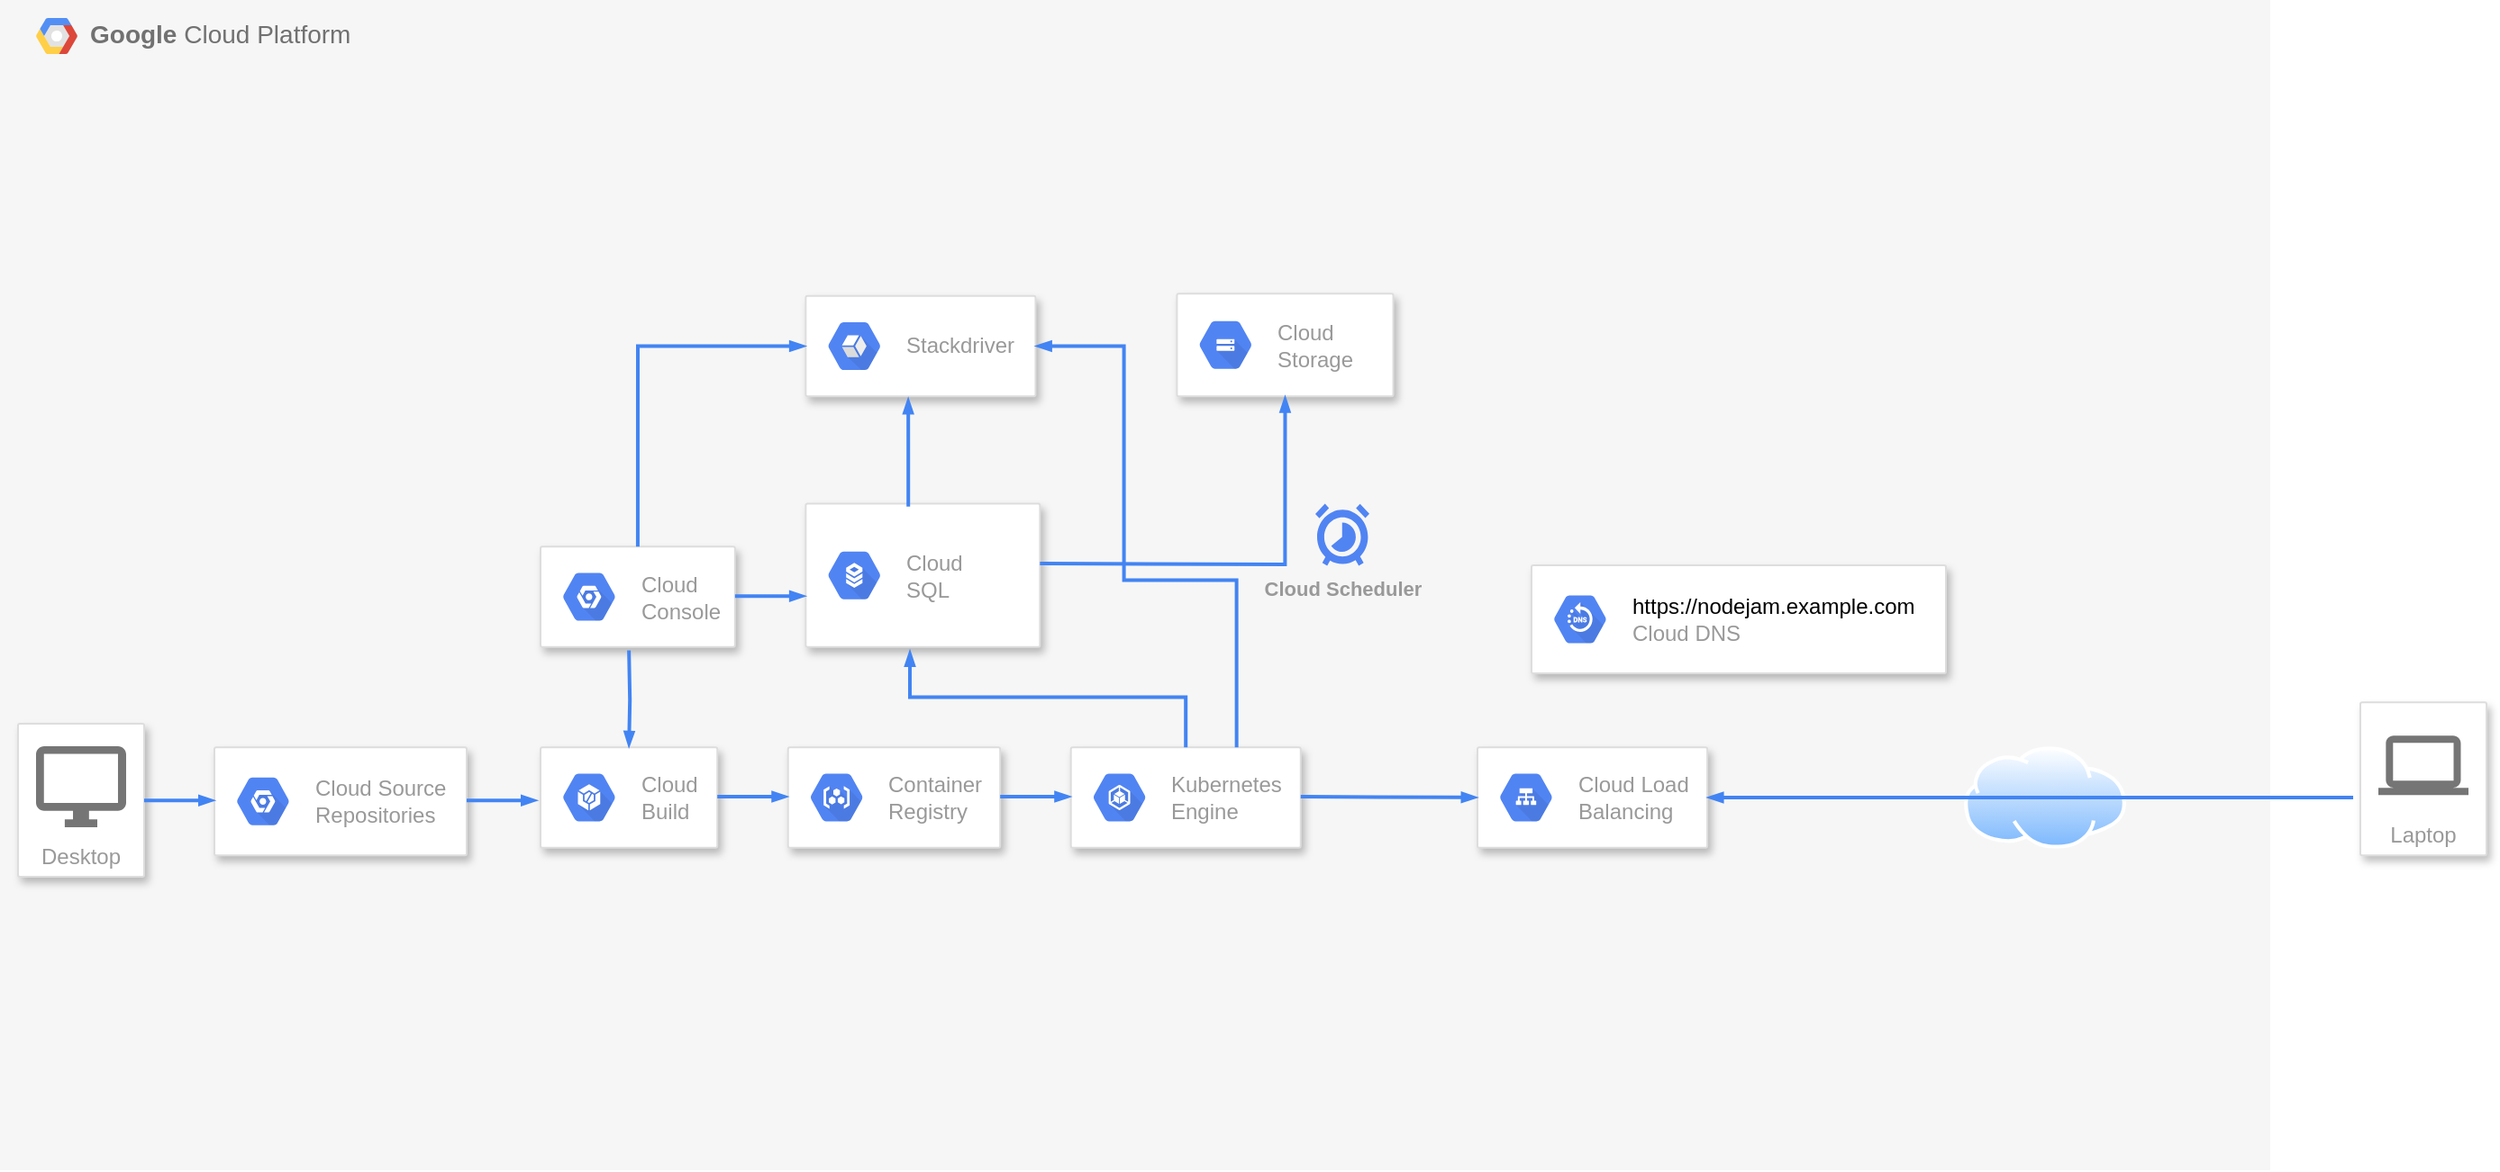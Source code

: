 <mxfile version="14.5.1" type="github">
  <diagram id="mPqJO3_TyB6vij-aVu-d" name="Page-1">
    <mxGraphModel dx="3417" dy="1622" grid="1" gridSize="10" guides="1" tooltips="1" connect="1" arrows="1" fold="1" page="1" pageScale="1" pageWidth="1169" pageHeight="827" math="0" shadow="0">
      <root>
        <mxCell id="0" />
        <mxCell id="1" parent="0" />
        <mxCell id="EWyWl-gvHmMmUgQtZdom-1" value="&lt;b&gt;Google &lt;/b&gt;Cloud Platform" style="fillColor=#F6F6F6;strokeColor=none;shadow=0;gradientColor=none;fontSize=14;align=left;spacing=10;fontColor=#717171;9E9E9E;verticalAlign=top;spacingTop=-4;fontStyle=0;spacingLeft=40;html=1;" parent="1" vertex="1">
          <mxGeometry x="-750" y="50" width="1260" height="650" as="geometry" />
        </mxCell>
        <mxCell id="EWyWl-gvHmMmUgQtZdom-2" value="" style="shape=mxgraph.gcp2.google_cloud_platform;fillColor=#F6F6F6;strokeColor=none;shadow=0;gradientColor=none;" parent="EWyWl-gvHmMmUgQtZdom-1" vertex="1">
          <mxGeometry width="23" height="20" relative="1" as="geometry">
            <mxPoint x="20" y="10" as="offset" />
          </mxGeometry>
        </mxCell>
        <mxCell id="EWyWl-gvHmMmUgQtZdom-5" value="" style="strokeColor=#dddddd;shadow=1;strokeWidth=1;rounded=1;absoluteArcSize=1;arcSize=2;" parent="EWyWl-gvHmMmUgQtZdom-1" vertex="1">
          <mxGeometry x="653.211" y="163.066" width="120.061" height="57.042" as="geometry" />
        </mxCell>
        <mxCell id="EWyWl-gvHmMmUgQtZdom-6" value="Cloud&#xa;Storage" style="dashed=0;connectable=0;html=1;fillColor=#5184F3;strokeColor=none;shape=mxgraph.gcp2.hexIcon;prIcon=cloud_storage;part=1;labelPosition=right;verticalLabelPosition=middle;align=left;verticalAlign=middle;spacingLeft=5;fontColor=#999999;fontSize=12;" parent="EWyWl-gvHmMmUgQtZdom-5" vertex="1">
          <mxGeometry y="0.5" width="44" height="39" relative="1" as="geometry">
            <mxPoint x="5" y="-19.5" as="offset" />
          </mxGeometry>
        </mxCell>
        <mxCell id="EWyWl-gvHmMmUgQtZdom-20" value="" style="strokeColor=#dddddd;shadow=1;strokeWidth=1;rounded=1;absoluteArcSize=1;arcSize=2;" parent="EWyWl-gvHmMmUgQtZdom-1" vertex="1">
          <mxGeometry x="300.004" y="415.109" width="98.113" height="55.714" as="geometry" />
        </mxCell>
        <mxCell id="EWyWl-gvHmMmUgQtZdom-21" value="Cloud&#xa;Build" style="dashed=0;connectable=0;html=1;fillColor=#5184F3;strokeColor=none;shape=mxgraph.gcp2.hexIcon;prIcon=container_builder;part=1;labelPosition=right;verticalLabelPosition=middle;align=left;verticalAlign=middle;spacingLeft=5;fontColor=#999999;fontSize=12;" parent="EWyWl-gvHmMmUgQtZdom-20" vertex="1">
          <mxGeometry y="0.5" width="44" height="39" relative="1" as="geometry">
            <mxPoint x="5" y="-19.5" as="offset" />
          </mxGeometry>
        </mxCell>
        <mxCell id="EWyWl-gvHmMmUgQtZdom-22" value="" style="strokeColor=#dddddd;shadow=1;strokeWidth=1;rounded=1;absoluteArcSize=1;arcSize=2;" parent="EWyWl-gvHmMmUgQtZdom-1" vertex="1">
          <mxGeometry x="437.362" y="415.109" width="117.736" height="55.714" as="geometry" />
        </mxCell>
        <mxCell id="EWyWl-gvHmMmUgQtZdom-23" value="Container&#xa;Registry" style="dashed=0;connectable=0;html=1;fillColor=#5184F3;strokeColor=none;shape=mxgraph.gcp2.hexIcon;prIcon=container_registry;part=1;labelPosition=right;verticalLabelPosition=middle;align=left;verticalAlign=middle;spacingLeft=5;fontColor=#999999;fontSize=12;" parent="EWyWl-gvHmMmUgQtZdom-22" vertex="1">
          <mxGeometry y="0.5" width="44" height="39" relative="1" as="geometry">
            <mxPoint x="5" y="-19.5" as="offset" />
          </mxGeometry>
        </mxCell>
        <mxCell id="EWyWl-gvHmMmUgQtZdom-10" value="" style="strokeColor=#dddddd;shadow=1;strokeWidth=1;rounded=1;absoluteArcSize=1;arcSize=2;" parent="EWyWl-gvHmMmUgQtZdom-1" vertex="1">
          <mxGeometry x="594.343" y="415.109" width="127.547" height="55.714" as="geometry" />
        </mxCell>
        <mxCell id="EWyWl-gvHmMmUgQtZdom-11" value="Kubernetes&#xa;Engine" style="dashed=0;connectable=0;html=1;fillColor=#5184F3;strokeColor=none;shape=mxgraph.gcp2.hexIcon;prIcon=container_engine;part=1;labelPosition=right;verticalLabelPosition=middle;align=left;verticalAlign=middle;spacingLeft=5;fontColor=#999999;fontSize=12;" parent="EWyWl-gvHmMmUgQtZdom-10" vertex="1">
          <mxGeometry y="0.5" width="44" height="39" relative="1" as="geometry">
            <mxPoint x="5" y="-19.5" as="offset" />
          </mxGeometry>
        </mxCell>
        <mxCell id="EWyWl-gvHmMmUgQtZdom-28" value="" style="edgeStyle=orthogonalEdgeStyle;fontSize=12;html=1;endArrow=blockThin;endFill=1;rounded=0;strokeWidth=2;endSize=4;startSize=4;dashed=0;strokeColor=#4284F3;" parent="EWyWl-gvHmMmUgQtZdom-1" edge="1">
          <mxGeometry width="100" relative="1" as="geometry">
            <mxPoint x="398.117" y="442.501" as="sourcePoint" />
            <mxPoint x="437.362" y="442.501" as="targetPoint" />
          </mxGeometry>
        </mxCell>
        <mxCell id="EWyWl-gvHmMmUgQtZdom-29" value="" style="edgeStyle=orthogonalEdgeStyle;fontSize=12;html=1;endArrow=blockThin;endFill=1;rounded=0;strokeWidth=2;endSize=4;startSize=4;dashed=0;strokeColor=#4284F3;" parent="EWyWl-gvHmMmUgQtZdom-1" edge="1">
          <mxGeometry width="100" relative="1" as="geometry">
            <mxPoint x="555.098" y="442.501" as="sourcePoint" />
            <mxPoint x="594.343" y="442.501" as="targetPoint" />
          </mxGeometry>
        </mxCell>
        <mxCell id="EWyWl-gvHmMmUgQtZdom-14" value="" style="strokeColor=#dddddd;shadow=1;strokeWidth=1;rounded=1;absoluteArcSize=1;arcSize=2;" parent="EWyWl-gvHmMmUgQtZdom-1" vertex="1">
          <mxGeometry x="300.004" y="303.68" width="107.925" height="55.714" as="geometry" />
        </mxCell>
        <mxCell id="EWyWl-gvHmMmUgQtZdom-15" value="Cloud&#xa;Console" style="dashed=0;connectable=0;html=1;fillColor=#5184F3;strokeColor=none;shape=mxgraph.gcp2.hexIcon;prIcon=placeholder;part=1;labelPosition=right;verticalLabelPosition=middle;align=left;verticalAlign=middle;spacingLeft=5;fontColor=#999999;fontSize=12;" parent="EWyWl-gvHmMmUgQtZdom-14" vertex="1">
          <mxGeometry y="0.5" width="44" height="39" relative="1" as="geometry">
            <mxPoint x="5" y="-19.5" as="offset" />
          </mxGeometry>
        </mxCell>
        <mxCell id="EWyWl-gvHmMmUgQtZdom-3" value="" style="strokeColor=#dddddd;shadow=1;strokeWidth=1;rounded=1;absoluteArcSize=1;arcSize=2;" parent="EWyWl-gvHmMmUgQtZdom-1" vertex="1">
          <mxGeometry x="447.174" y="279.804" width="130" height="79.592" as="geometry" />
        </mxCell>
        <mxCell id="EWyWl-gvHmMmUgQtZdom-4" value="Cloud&#xa;SQL" style="dashed=0;connectable=0;html=1;fillColor=#5184F3;strokeColor=none;shape=mxgraph.gcp2.hexIcon;prIcon=cloud_sql;part=1;labelPosition=right;verticalLabelPosition=middle;align=left;verticalAlign=middle;spacingLeft=5;fontColor=#999999;fontSize=12;" parent="EWyWl-gvHmMmUgQtZdom-3" vertex="1">
          <mxGeometry y="0.5" width="44" height="39" relative="1" as="geometry">
            <mxPoint x="5" y="-19.5" as="offset" />
          </mxGeometry>
        </mxCell>
        <mxCell id="EWyWl-gvHmMmUgQtZdom-12" value="" style="strokeColor=#dddddd;shadow=1;strokeWidth=1;rounded=1;absoluteArcSize=1;arcSize=2;" parent="EWyWl-gvHmMmUgQtZdom-1" vertex="1">
          <mxGeometry x="447.174" y="164.394" width="127.547" height="55.714" as="geometry" />
        </mxCell>
        <mxCell id="EWyWl-gvHmMmUgQtZdom-13" value="Stackdriver" style="dashed=0;connectable=0;html=1;fillColor=#5184F3;strokeColor=none;shape=mxgraph.gcp2.hexIcon;prIcon=stackdriver;part=1;labelPosition=right;verticalLabelPosition=middle;align=left;verticalAlign=middle;spacingLeft=5;fontColor=#999999;fontSize=12;" parent="EWyWl-gvHmMmUgQtZdom-12" vertex="1">
          <mxGeometry y="0.5" width="44" height="39" relative="1" as="geometry">
            <mxPoint x="5" y="-19.5" as="offset" />
          </mxGeometry>
        </mxCell>
        <mxCell id="EWyWl-gvHmMmUgQtZdom-18" value="" style="strokeColor=#dddddd;shadow=1;strokeWidth=1;rounded=1;absoluteArcSize=1;arcSize=2;" parent="EWyWl-gvHmMmUgQtZdom-1" vertex="1">
          <mxGeometry x="820.004" y="415.109" width="127.547" height="55.714" as="geometry" />
        </mxCell>
        <mxCell id="EWyWl-gvHmMmUgQtZdom-19" value="Cloud Load&#xa;Balancing" style="dashed=0;connectable=0;html=1;fillColor=#5184F3;strokeColor=none;shape=mxgraph.gcp2.hexIcon;prIcon=cloud_load_balancing;part=1;labelPosition=right;verticalLabelPosition=middle;align=left;verticalAlign=middle;spacingLeft=5;fontColor=#999999;fontSize=12;" parent="EWyWl-gvHmMmUgQtZdom-18" vertex="1">
          <mxGeometry y="0.5" width="44" height="39" relative="1" as="geometry">
            <mxPoint x="5" y="-19.5" as="offset" />
          </mxGeometry>
        </mxCell>
        <mxCell id="EWyWl-gvHmMmUgQtZdom-30" value="" style="edgeStyle=orthogonalEdgeStyle;fontSize=12;html=1;endArrow=blockThin;endFill=1;rounded=0;strokeWidth=2;endSize=4;startSize=4;dashed=0;strokeColor=#4284F3;entryX=0;entryY=0.5;entryDx=0;entryDy=0;" parent="EWyWl-gvHmMmUgQtZdom-1" target="EWyWl-gvHmMmUgQtZdom-18" edge="1">
          <mxGeometry width="100" relative="1" as="geometry">
            <mxPoint x="721.891" y="442.501" as="sourcePoint" />
            <mxPoint x="761.136" y="442.501" as="targetPoint" />
          </mxGeometry>
        </mxCell>
        <mxCell id="EWyWl-gvHmMmUgQtZdom-31" value="" style="edgeStyle=orthogonalEdgeStyle;fontSize=12;html=1;endArrow=blockThin;endFill=1;rounded=0;strokeWidth=2;endSize=4;startSize=4;dashed=0;strokeColor=#4284F3;entryX=0.445;entryY=1.023;entryDx=0;entryDy=0;entryPerimeter=0;exitX=0.5;exitY=0;exitDx=0;exitDy=0;" parent="EWyWl-gvHmMmUgQtZdom-1" source="EWyWl-gvHmMmUgQtZdom-10" target="EWyWl-gvHmMmUgQtZdom-3" edge="1">
          <mxGeometry width="100" relative="1" as="geometry">
            <mxPoint x="663.023" y="387.251" as="sourcePoint" />
            <mxPoint x="702.268" y="387.251" as="targetPoint" />
          </mxGeometry>
        </mxCell>
        <mxCell id="EWyWl-gvHmMmUgQtZdom-32" value="" style="edgeStyle=orthogonalEdgeStyle;fontSize=12;html=1;endArrow=blockThin;endFill=1;rounded=0;strokeWidth=2;endSize=4;startSize=4;dashed=0;strokeColor=#4284F3;entryX=1;entryY=0.5;entryDx=0;entryDy=0;" parent="EWyWl-gvHmMmUgQtZdom-1" target="EWyWl-gvHmMmUgQtZdom-12" edge="1">
          <mxGeometry width="100" relative="1" as="geometry">
            <mxPoint x="686.325" y="415.109" as="sourcePoint" />
            <mxPoint x="600.478" y="192.254" as="targetPoint" />
            <Array as="points">
              <mxPoint x="686.57" y="322.251" />
              <mxPoint x="623.777" y="322.251" />
              <mxPoint x="623.777" y="192.251" />
            </Array>
          </mxGeometry>
        </mxCell>
        <mxCell id="EWyWl-gvHmMmUgQtZdom-34" value="" style="edgeStyle=orthogonalEdgeStyle;fontSize=12;html=1;endArrow=blockThin;endFill=1;rounded=0;strokeWidth=2;endSize=4;startSize=4;dashed=0;strokeColor=#4284F3;exitX=0.438;exitY=0.02;exitDx=0;exitDy=0;exitPerimeter=0;" parent="EWyWl-gvHmMmUgQtZdom-1" source="EWyWl-gvHmMmUgQtZdom-3" edge="1">
          <mxGeometry width="100" relative="1" as="geometry">
            <mxPoint x="506.042" y="270.251" as="sourcePoint" />
            <mxPoint x="504.079" y="221.037" as="targetPoint" />
          </mxGeometry>
        </mxCell>
        <mxCell id="EWyWl-gvHmMmUgQtZdom-40" value="" style="edgeStyle=orthogonalEdgeStyle;fontSize=12;html=1;endArrow=blockThin;endFill=1;rounded=0;strokeWidth=2;endSize=4;startSize=4;dashed=0;strokeColor=#4284F3;entryX=0.5;entryY=0;entryDx=0;entryDy=0;" parent="EWyWl-gvHmMmUgQtZdom-1" target="EWyWl-gvHmMmUgQtZdom-20" edge="1">
          <mxGeometry width="100" relative="1" as="geometry">
            <mxPoint x="349.06" y="361.251" as="sourcePoint" />
            <mxPoint x="378.494" y="377.966" as="targetPoint" />
          </mxGeometry>
        </mxCell>
        <mxCell id="EWyWl-gvHmMmUgQtZdom-41" value="" style="edgeStyle=orthogonalEdgeStyle;fontSize=12;html=1;endArrow=blockThin;endFill=1;rounded=0;strokeWidth=2;endSize=4;startSize=4;dashed=0;strokeColor=#4284F3;" parent="EWyWl-gvHmMmUgQtZdom-1" edge="1">
          <mxGeometry width="100" relative="1" as="geometry">
            <mxPoint x="407.928" y="331.073" as="sourcePoint" />
            <mxPoint x="447.174" y="331.073" as="targetPoint" />
          </mxGeometry>
        </mxCell>
        <mxCell id="EWyWl-gvHmMmUgQtZdom-42" value="" style="edgeStyle=orthogonalEdgeStyle;fontSize=12;html=1;endArrow=blockThin;endFill=1;rounded=0;strokeWidth=2;endSize=4;startSize=4;dashed=0;strokeColor=#4284F3;entryX=0;entryY=0.5;entryDx=0;entryDy=0;exitX=0.5;exitY=0;exitDx=0;exitDy=0;" parent="EWyWl-gvHmMmUgQtZdom-1" source="EWyWl-gvHmMmUgQtZdom-14" target="EWyWl-gvHmMmUgQtZdom-12" edge="1">
          <mxGeometry width="100" relative="1" as="geometry">
            <mxPoint x="358.872" y="285.109" as="sourcePoint" />
            <mxPoint x="398.117" y="285.109" as="targetPoint" />
          </mxGeometry>
        </mxCell>
        <mxCell id="EWyWl-gvHmMmUgQtZdom-26" value="" style="edgeStyle=orthogonalEdgeStyle;fontSize=12;html=1;endArrow=blockThin;endFill=1;rounded=0;strokeWidth=2;endSize=4;startSize=4;dashed=0;strokeColor=#4284F3;entryX=0.5;entryY=1;entryDx=0;entryDy=0;" parent="EWyWl-gvHmMmUgQtZdom-1" target="EWyWl-gvHmMmUgQtZdom-5" edge="1">
          <mxGeometry width="100" relative="1" as="geometry">
            <mxPoint x="577.174" y="312.966" as="sourcePoint" />
            <mxPoint x="616.419" y="312.966" as="targetPoint" />
          </mxGeometry>
        </mxCell>
        <mxCell id="nQE5AOM5Q5gCPsJmlipD-7" value="" style="strokeColor=#dddddd;shadow=1;strokeWidth=1;rounded=1;absoluteArcSize=1;arcSize=2;" vertex="1" parent="EWyWl-gvHmMmUgQtZdom-1">
          <mxGeometry x="850" y="314" width="230" height="60" as="geometry" />
        </mxCell>
        <mxCell id="nQE5AOM5Q5gCPsJmlipD-8" value="&lt;font color=&quot;#000000&quot;&gt;&lt;span&gt;https://nodejam.example.com&lt;/span&gt;&lt;/font&gt;&lt;br&gt;Cloud  DNS" style="dashed=0;connectable=0;html=1;fillColor=#5184F3;strokeColor=none;shape=mxgraph.gcp2.hexIcon;prIcon=cloud_dns;part=1;labelPosition=right;verticalLabelPosition=middle;align=left;verticalAlign=middle;spacingLeft=5;fontColor=#999999;fontSize=12;" vertex="1" parent="nQE5AOM5Q5gCPsJmlipD-7">
          <mxGeometry y="0.5" width="44" height="39" relative="1" as="geometry">
            <mxPoint x="5" y="-19.5" as="offset" />
          </mxGeometry>
        </mxCell>
        <mxCell id="nQE5AOM5Q5gCPsJmlipD-9" value="" style="aspect=fixed;perimeter=ellipsePerimeter;html=1;align=center;shadow=0;dashed=0;spacingTop=3;image;image=img/lib/active_directory/internet_cloud.svg;" vertex="1" parent="EWyWl-gvHmMmUgQtZdom-1">
          <mxGeometry x="1090" y="414.62" width="90" height="56.7" as="geometry" />
        </mxCell>
        <mxCell id="nQE5AOM5Q5gCPsJmlipD-17" value="" style="strokeColor=#dddddd;shadow=1;strokeWidth=1;rounded=1;absoluteArcSize=1;arcSize=2;" vertex="1" parent="EWyWl-gvHmMmUgQtZdom-1">
          <mxGeometry x="119" y="415.11" width="140" height="60" as="geometry" />
        </mxCell>
        <mxCell id="nQE5AOM5Q5gCPsJmlipD-18" value="Cloud Source&#xa;Repositories" style="dashed=0;connectable=0;html=1;fillColor=#5184F3;strokeColor=none;shape=mxgraph.gcp2.hexIcon;prIcon=placeholder;part=1;labelPosition=right;verticalLabelPosition=middle;align=left;verticalAlign=middle;spacingLeft=5;fontColor=#999999;fontSize=12;" vertex="1" parent="nQE5AOM5Q5gCPsJmlipD-17">
          <mxGeometry y="0.5" width="44" height="39" relative="1" as="geometry">
            <mxPoint x="5" y="-19.5" as="offset" />
          </mxGeometry>
        </mxCell>
        <mxCell id="nQE5AOM5Q5gCPsJmlipD-13" value="Desktop" style="strokeColor=#dddddd;shadow=1;strokeWidth=1;rounded=1;absoluteArcSize=1;arcSize=2;labelPosition=center;verticalLabelPosition=middle;align=center;verticalAlign=bottom;spacingLeft=0;fontColor=#999999;fontSize=12;whiteSpace=wrap;spacingBottom=2;" vertex="1" parent="EWyWl-gvHmMmUgQtZdom-1">
          <mxGeometry x="10" y="401.94" width="70" height="85" as="geometry" />
        </mxCell>
        <mxCell id="nQE5AOM5Q5gCPsJmlipD-14" value="" style="dashed=0;connectable=0;html=1;fillColor=#757575;strokeColor=none;shape=mxgraph.gcp2.desktop;part=1;" vertex="1" parent="nQE5AOM5Q5gCPsJmlipD-13">
          <mxGeometry x="0.5" width="50" height="45" relative="1" as="geometry">
            <mxPoint x="-25" y="12.5" as="offset" />
          </mxGeometry>
        </mxCell>
        <mxCell id="nQE5AOM5Q5gCPsJmlipD-24" value="" style="edgeStyle=orthogonalEdgeStyle;fontSize=12;html=1;endArrow=blockThin;endFill=1;rounded=0;strokeWidth=2;endSize=4;startSize=4;dashed=0;strokeColor=#4284F3;" edge="1" parent="EWyWl-gvHmMmUgQtZdom-1">
          <mxGeometry width="100" relative="1" as="geometry">
            <mxPoint x="258.997" y="444.611" as="sourcePoint" />
            <mxPoint x="298.242" y="444.611" as="targetPoint" />
          </mxGeometry>
        </mxCell>
        <mxCell id="nQE5AOM5Q5gCPsJmlipD-25" value="" style="edgeStyle=orthogonalEdgeStyle;fontSize=12;html=1;endArrow=blockThin;endFill=1;rounded=0;strokeWidth=2;endSize=4;startSize=4;dashed=0;strokeColor=#4284F3;" edge="1" parent="EWyWl-gvHmMmUgQtZdom-1">
          <mxGeometry width="100" relative="1" as="geometry">
            <mxPoint x="79.997" y="444.611" as="sourcePoint" />
            <mxPoint x="119.242" y="444.611" as="targetPoint" />
          </mxGeometry>
        </mxCell>
        <mxCell id="nQE5AOM5Q5gCPsJmlipD-26" value="Cloud Scheduler" style="html=1;fillColor=#5184F3;strokeColor=none;verticalAlign=top;labelPosition=center;verticalLabelPosition=bottom;align=center;fontSize=11;fontStyle=1;fontColor=#999999;shape=mxgraph.gcp2.cloud_scheduler;shadow=0;" vertex="1" parent="EWyWl-gvHmMmUgQtZdom-1">
          <mxGeometry x="730.0" y="279.8" width="30" height="34.5" as="geometry" />
        </mxCell>
        <mxCell id="nQE5AOM5Q5gCPsJmlipD-19" value="Laptop" style="strokeColor=#dddddd;shadow=1;strokeWidth=1;rounded=1;absoluteArcSize=1;arcSize=2;labelPosition=center;verticalLabelPosition=middle;align=center;verticalAlign=bottom;spacingLeft=0;fontColor=#999999;fontSize=12;whiteSpace=wrap;spacingBottom=2;" vertex="1" parent="1">
          <mxGeometry x="560" y="440.11" width="70" height="85" as="geometry" />
        </mxCell>
        <mxCell id="nQE5AOM5Q5gCPsJmlipD-20" value="" style="dashed=0;connectable=0;html=1;fillColor=#757575;strokeColor=none;shape=mxgraph.gcp2.laptop;part=1;" vertex="1" parent="nQE5AOM5Q5gCPsJmlipD-19">
          <mxGeometry x="0.5" width="50" height="33" relative="1" as="geometry">
            <mxPoint x="-25" y="18.5" as="offset" />
          </mxGeometry>
        </mxCell>
        <mxCell id="nQE5AOM5Q5gCPsJmlipD-21" value="" style="edgeStyle=orthogonalEdgeStyle;fontSize=12;html=1;endArrow=blockThin;endFill=1;rounded=0;strokeWidth=2;endSize=4;startSize=4;dashed=0;strokeColor=#4284F3;entryX=1;entryY=0.5;entryDx=0;entryDy=0;exitX=-0.057;exitY=0.622;exitDx=0;exitDy=0;exitPerimeter=0;" edge="1" parent="1" source="nQE5AOM5Q5gCPsJmlipD-19" target="EWyWl-gvHmMmUgQtZdom-18">
          <mxGeometry width="100" relative="1" as="geometry">
            <mxPoint x="440" y="493.94" as="sourcePoint" />
            <mxPoint x="240" y="493.94" as="targetPoint" />
          </mxGeometry>
        </mxCell>
      </root>
    </mxGraphModel>
  </diagram>
</mxfile>
